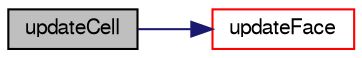 digraph "updateCell"
{
  bgcolor="transparent";
  edge [fontname="FreeSans",fontsize="10",labelfontname="FreeSans",labelfontsize="10"];
  node [fontname="FreeSans",fontsize="10",shape=record];
  rankdir="LR";
  Node61 [label="updateCell",height=0.2,width=0.4,color="black", fillcolor="grey75", style="filled", fontcolor="black"];
  Node61 -> Node62 [color="midnightblue",fontsize="10",style="solid",fontname="FreeSans"];
  Node62 [label="updateFace",height=0.2,width=0.4,color="red",URL="$a22910.html#ab65cc6244a430181cc4b288c2c0d436a",tooltip="Influence of neighbouring cell. "];
}
